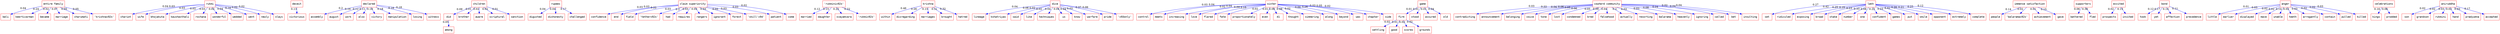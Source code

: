 strict digraph  {
	"entire family"	 [color=red,
		fontname=courier,
		shape=box];
	bali	 [color=red,
		fontname=courier,
		shape=box];
	"entire family" -> bali	 [color=blue,
		xlabel=0.04];
	keertivarman	 [color=red,
		fontname=courier,
		shape=box];
	"entire family" -> keertivarman	 [color=blue,
		xlabel=0.24];
	became	 [color=red,
		fontname=courier,
		shape=box];
	"entire family" -> became	 [color=blue,
		xlabel=0.02];
	marriage	 [color=red,
		fontname=courier,
		shape=box];
	"entire family" -> marriage	 [color=blue,
		xlabel=0.07];
	charumati	 [color=red,
		fontname=courier,
		shape=box];
	"entire family" -> charumati	 [color=blue,
		xlabel=0.05];
	"'krishna\x92s'"	 [color=red,
		fontname=courier,
		shape=box];
	"entire family" -> "'krishna\x92s'"	 [color=blue,
		xlabel=0.05];
	rukmi	 [color=red,
		fontname=courier,
		shape=box];
	chariot	 [color=red,
		fontname=courier,
		shape=box];
	rukmi -> chariot	 [color=blue,
		xlabel=0.04];
	wife	 [color=red,
		fontname=courier,
		shape=box];
	rukmi -> wife	 [color=blue,
		xlabel=0.03];
	bhojakuta	 [color=red,
		fontname=courier,
		shape=box];
	rukmi -> bhojakuta	 [color=blue,
		xlabel=0.03];
	kaushasthali	 [color=red,
		fontname=courier,
		shape=box];
	rukmi -> kaushasthali	 [color=blue,
		xlabel=0.02];
	rochana	 [color=red,
		fontname=courier,
		shape=box];
	rukmi -> rochana	 [color=blue,
		xlabel=0.03];
	wonderful	 [color=red,
		fontname=courier,
		shape=box];
	rukmi -> wonderful	 [color=blue,
		xlabel=0.02];
	wedded	 [color=red,
		fontname=courier,
		shape=box];
	rukmi -> wedded	 [color=blue,
		xlabel=0.04];
	went	 [color=red,
		fontname=courier,
		shape=box];
	rukmi -> went	 [color=blue,
		xlabel=0.16];
	newly	 [color=red,
		fontname=courier,
		shape=box];
	rukmi -> newly	 [color=blue,
		xlabel=0.02];
	slays	 [color=red,
		fontname=courier,
		shape=box];
	rukmi -> slays	 [color=blue,
		xlabel=0.02];
	deceit	 [color=red,
		fontname=courier,
		shape=box];
	victorious	 [color=red,
		fontname=courier,
		shape=box];
	deceit -> victorious	 [color=blue,
		xlabel=0.13];
	declared	 [color=red,
		fontname=courier,
		shape=box];
	assembly	 [color=red,
		fontname=courier,
		shape=box];
	declared -> assembly	 [color=blue,
		xlabel=0.2];
	august	 [color=red,
		fontname=courier,
		shape=box];
	declared -> august	 [color=blue,
		xlabel=0.16];
	work	 [color=red,
		fontname=courier,
		shape=box];
	declared -> work	 [color=blue,
		xlabel=0.12];
	also	 [color=red,
		fontname=courier,
		shape=box];
	declared -> also	 [color=blue,
		xlabel=0.11];
	victory	 [color=red,
		fontname=courier,
		shape=box];
	declared -> victory	 [color=blue,
		xlabel=0.18];
	manipulation	 [color=red,
		fontname=courier,
		shape=box];
	declared -> manipulation	 [color=blue,
		xlabel=0.18];
	losing	 [color=red,
		fontname=courier,
		shape=box];
	declared -> losing	 [color=blue,
		xlabel=0.16];
	witness	 [color=red,
		fontname=courier,
		shape=box];
	declared -> witness	 [color=blue,
		xlabel=0.18];
	children	 [color=red,
		fontname=courier,
		shape=box];
	did	 [color=red,
		fontname=courier,
		shape=box];
	children -> did	 [color=blue,
		xlabel=0.09];
	brother	 [color=red,
		fontname=courier,
		shape=box];
	children -> brother	 [color=blue,
		xlabel=0.01];
	aware	 [color=red,
		fontname=courier,
		shape=box];
	children -> aware	 [color=blue,
		xlabel=0.02];
	scriptural	 [color=red,
		fontname=courier,
		shape=box];
	children -> scriptural	 [color=blue,
		xlabel=0.02];
	sanction	 [color=red,
		fontname=courier,
		shape=box];
	children -> sanction	 [color=blue,
		xlabel=0.01];
	among	 [color=red,
		fontname=courier,
		shape=box];
	did -> among	 [color=blue,
		xlabel=0.05];
	rupees	 [color=red,
		fontname=courier,
		shape=box];
	digusted	 [color=red,
		fontname=courier,
		shape=box];
	rupees -> digusted	 [color=blue,
		xlabel=0.04];
	dishonesty	 [color=red,
		fontname=courier,
		shape=box];
	rupees -> dishonesty	 [color=blue,
		xlabel=0.04];
	challenged	 [color=red,
		fontname=courier,
		shape=box];
	rupees -> challenged	 [color=blue,
		xlabel=0.17];
	"claim superiority"	 [color=red,
		fontname=courier,
		shape=box];
	confidence	 [color=red,
		fontname=courier,
		shape=box];
	"claim superiority" -> confidence	 [color=blue,
		xlabel=0.03];
	end	 [color=red,
		fontname=courier,
		shape=box];
	"claim superiority" -> end	 [color=blue,
		xlabel=0.03];
	field	 [color=red,
		fontname=courier,
		shape=box];
	"claim superiority" -> field	 [color=blue,
		xlabel=0.22];
	"'tether\x92s'"	 [color=red,
		fontname=courier,
		shape=box];
	"claim superiority" -> "'tether\x92s'"	 [color=blue,
		xlabel=0.03];
	had	 [color=red,
		fontname=courier,
		shape=box];
	"claim superiority" -> had	 [color=blue,
		xlabel=0.2];
	requires	 [color=red,
		fontname=courier,
		shape=box];
	"claim superiority" -> requires	 [color=blue,
		xlabel=0.03];
	rangers	 [color=red,
		fontname=courier,
		shape=box];
	"claim superiority" -> rangers	 [color=blue,
		xlabel=0.03];
	ignorant	 [color=red,
		fontname=courier,
		shape=box];
	"claim superiority" -> ignorant	 [color=blue,
		xlabel=0.03];
	forest	 [color=red,
		fontname=courier,
		shape=box];
	"claim superiority" -> forest	 [color=blue,
		xlabel=0.05];
	"'skill'\x94'"	 [color=red,
		fontname=courier,
		shape=box];
	"claim superiority" -> "'skill'\x94'"	 [color=blue,
		xlabel=0.03];
	patient	 [color=red,
		fontname=courier,
		shape=box];
	"claim superiority" -> patient	 [color=blue,
		xlabel=0.03];
	come	 [color=red,
		fontname=courier,
		shape=box];
	"claim superiority" -> come	 [color=blue,
		xlabel=0.02];
	"'rukmini\x92s'"	 [color=red,
		fontname=courier,
		shape=box];
	married	 [color=red,
		fontname=courier,
		shape=box];
	"'rukmini\x92s'" -> married	 [color=blue,
		xlabel=0.12];
	daughter	 [color=red,
		fontname=courier,
		shape=box];
	"'rukmini\x92s'" -> daughter	 [color=blue,
		xlabel=0.15];
	svayamvara	 [color=red,
		fontname=courier,
		shape=box];
	"'rukmini\x92s'" -> svayamvara	 [color=blue,
		xlabel=0.22];
	"'rukmi\x92s'"	 [color=red,
		fontname=courier,
		shape=box];
	"'rukmini\x92s'" -> "'rukmi\x92s'"	 [color=blue,
		xlabel=0.22];
	krishna	 [color=red,
		fontname=courier,
		shape=box];
	within	 [color=red,
		fontname=courier,
		shape=box];
	krishna -> within	 [color=blue,
		xlabel=0.46];
	disregarding	 [color=red,
		fontname=courier,
		shape=box];
	krishna -> disregarding	 [color=blue,
		xlabel=0.26];
	marriages	 [color=red,
		fontname=courier,
		shape=box];
	krishna -> marriages	 [color=blue,
		xlabel=0.15];
	brought	 [color=red,
		fontname=courier,
		shape=box];
	krishna -> brought	 [color=blue,
		xlabel=0.31];
	hatred	 [color=red,
		fontname=courier,
		shape=box];
	krishna -> hatred	 [color=blue,
		xlabel=0.32];
	dice	 [color=red,
		fontname=courier,
		shape=box];
	lineage	 [color=red,
		fontname=courier,
		shape=box];
	dice -> lineage	 [color=blue,
		xlabel=0.04];
	kshatriyas	 [color=red,
		fontname=courier,
		shape=box];
	dice -> kshatriyas	 [color=blue,
		xlabel=0.06];
	said	 [color=red,
		fontname=courier,
		shape=box];
	dice -> said	 [color=blue,
		xlabel=0.02];
	like	 [color=red,
		fontname=courier,
		shape=box];
	dice -> like	 [color=blue,
		xlabel=0.02];
	techniques	 [color=red,
		fontname=courier,
		shape=box];
	dice -> techniques	 [color=blue,
		xlabel=0.04];
	us	 [color=red,
		fontname=courier,
		shape=box];
	dice -> us	 [color=blue,
		xlabel=0.04];
	know	 [color=red,
		fontname=courier,
		shape=box];
	dice -> know	 [color=blue,
		xlabel=0.04];
	warfare	 [color=red,
		fontname=courier,
		shape=box];
	dice -> warfare	 [color=blue,
		xlabel=0.03];
	pride	 [color=red,
		fontname=courier,
		shape=box];
	dice -> pride	 [color=blue,
		xlabel=0.37];
	"'\x93only'"	 [color=red,
		fontname=courier,
		shape=box];
	dice -> "'\x93only'"	 [color=blue,
		xlabel=0.06];
	sister	 [color=red,
		fontname=courier,
		shape=box];
	control	 [color=red,
		fontname=courier,
		shape=box];
	sister -> control	 [color=blue,
		xlabel=0.03];
	meets	 [color=red,
		fontname=courier,
		shape=box];
	sister -> meets	 [color=blue,
		xlabel=0.04];
	increasing	 [color=red,
		fontname=courier,
		shape=box];
	sister -> increasing	 [color=blue,
		xlabel=0.02];
	love	 [color=red,
		fontname=courier,
		shape=box];
	sister -> love	 [color=blue,
		xlabel=0.04];
	flared	 [color=red,
		fontname=courier,
		shape=box];
	sister -> flared	 [color=blue,
		xlabel=0.04];
	fate	 [color=red,
		fontname=courier,
		shape=box];
	sister -> fate	 [color=blue,
		xlabel=0.15];
	proportionately	 [color=red,
		fontname=courier,
		shape=box];
	sister -> proportionately	 [color=blue,
		xlabel=0.02];
	even	 [color=red,
		fontname=courier,
		shape=box];
	sister -> even	 [color=blue,
		xlabel=0.01];
	41	 [color=red,
		fontname=courier,
		shape=box];
	sister -> 41	 [color=blue,
		xlabel=0.06];
	thought	 [color=red,
		fontname=courier,
		shape=box];
	sister -> thought	 [color=blue,
		xlabel=0.08];
	simmering	 [color=red,
		fontname=courier,
		shape=box];
	sister -> simmering	 [color=blue,
		xlabel=0.02];
	along	 [color=red,
		fontname=courier,
		shape=box];
	sister -> along	 [color=blue,
		xlabel=0.06];
	beyond	 [color=red,
		fontname=courier,
		shape=box];
	sister -> beyond	 [color=blue,
		xlabel=0.06];
	was	 [color=red,
		fontname=courier,
		shape=box];
	sister -> was	 [color=blue,
		xlabel=0.03];
	chapter	 [color=red,
		fontname=courier,
		shape=box];
	sister -> chapter	 [color=blue,
		xlabel=0.05];
	side	 [color=red,
		fontname=courier,
		shape=box];
	sister -> side	 [color=blue,
		xlabel=0.02];
	game	 [color=red,
		fontname=courier,
		shape=box];
	firm	 [color=red,
		fontname=courier,
		shape=box];
	game -> firm	 [color=blue,
		xlabel=0.01];
	stood	 [color=red,
		fontname=courier,
		shape=box];
	game -> stood	 [color=blue,
		xlabel=0.01];
	assured	 [color=red,
		fontname=courier,
		shape=box];
	game -> assured	 [color=blue,
		xlabel=0.01];
	old	 [color=red,
		fontname=courier,
		shape=box];
	game -> old	 [color=blue,
		xlabel=0.04];
	settling	 [color=red,
		fontname=courier,
		shape=box];
	firm -> settling	 [color=blue,
		xlabel=0.02];
	good	 [color=red,
		fontname=courier,
		shape=box];
	firm -> good	 [color=blue,
		xlabel=0.01];
	scores	 [color=red,
		fontname=courier,
		shape=box];
	firm -> scores	 [color=blue,
		xlabel=0.02];
	grounds	 [color=red,
		fontname=courier,
		shape=box];
	firm -> grounds	 [color=blue,
		xlabel=0.02];
	"cowherd community"	 [color=red,
		fontname=courier,
		shape=box];
	contradicting	 [color=red,
		fontname=courier,
		shape=box];
	"cowherd community" -> contradicting	 [color=blue,
		xlabel=0.03];
	announcement	 [color=red,
		fontname=courier,
		shape=box];
	"cowherd community" -> announcement	 [color=blue,
		xlabel=0.22];
	belonging	 [color=red,
		fontname=courier,
		shape=box];
	"cowherd community" -> belonging	 [color=blue,
		xlabel=0.04];
	voice	 [color=red,
		fontname=courier,
		shape=box];
	"cowherd community" -> voice	 [color=blue,
		xlabel=0.06];
	tone	 [color=red,
		fontname=courier,
		shape=box];
	"cowherd community" -> tone	 [color=blue,
		xlabel=0.05];
	lost	 [color=red,
		fontname=courier,
		shape=box];
	"cowherd community" -> lost	 [color=blue,
		xlabel=0.06];
	condemned	 [color=red,
		fontname=courier,
		shape=box];
	"cowherd community" -> condemned	 [color=blue,
		xlabel=0.05];
	bred	 [color=red,
		fontname=courier,
		shape=box];
	"cowherd community" -> bred	 [color=blue,
		xlabel=0.09];
	falsehood	 [color=red,
		fontname=courier,
		shape=box];
	"cowherd community" -> falsehood	 [color=blue,
		xlabel=0.04];
	actually	 [color=red,
		fontname=courier,
		shape=box];
	"cowherd community" -> actually	 [color=blue,
		xlabel=0.2];
	resorting	 [color=red,
		fontname=courier,
		shape=box];
	"cowherd community" -> resorting	 [color=blue,
		xlabel=0.03];
	balarama	 [color=red,
		fontname=courier,
		shape=box];
	"cowherd community" -> balarama	 [color=blue,
		xlabel=0.03];
	heavenly	 [color=red,
		fontname=courier,
		shape=box];
	"cowherd community" -> heavenly	 [color=blue,
		xlabel=0.08];
	ignoring	 [color=red,
		fontname=courier,
		shape=box];
	"cowherd community" -> ignoring	 [color=blue,
		xlabel=0.04];
	called	 [color=red,
		fontname=courier,
		shape=box];
	"cowherd community" -> called	 [color=blue,
		xlabel=0.02];
	bet	 [color=red,
		fontname=courier,
		shape=box];
	"cowherd community" -> bet	 [color=blue,
		xlabel=0.04];
	insulting	 [color=red,
		fontname=courier,
		shape=box];
	"cowherd community" -> insulting	 [color=blue,
		xlabel=0.04];
	lakh	 [color=red,
		fontname=courier,
		shape=box];
	set	 [color=red,
		fontname=courier,
		shape=box];
	lakh -> set	 [color=blue,
		xlabel=0.27];
	ridiculed	 [color=red,
		fontname=courier,
		shape=box];
	lakh -> ridiculed	 [color=blue,
		xlabel=0.42];
	exposing	 [color=red,
		fontname=courier,
		shape=box];
	lakh -> exposing	 [color=blue,
		xlabel=0.25];
	broad	 [color=red,
		fontname=courier,
		shape=box];
	lakh -> broad	 [color=blue,
		xlabel=0.25];
	stake	 [color=red,
		fontname=courier,
		shape=box];
	lakh -> stake	 [color=blue,
		xlabel=0.23];
	number	 [color=red,
		fontname=courier,
		shape=box];
	lakh -> number	 [color=blue,
		xlabel=0.33];
	one	 [color=red,
		fontname=courier,
		shape=box];
	lakh -> one	 [color=blue,
		xlabel=0.08];
	confident	 [color=red,
		fontname=courier,
		shape=box];
	lakh -> confident	 [color=blue,
		xlabel=0.22];
	games	 [color=red,
		fontname=courier,
		shape=box];
	lakh -> games	 [color=blue,
		xlabel=0.23];
	put	 [color=red,
		fontname=courier,
		shape=box];
	lakh -> put	 [color=blue,
		xlabel=0.42];
	smile	 [color=red,
		fontname=courier,
		shape=box];
	lakh -> smile	 [color=blue,
		xlabel=0.26];
	opponent	 [color=red,
		fontname=courier,
		shape=box];
	lakh -> opponent	 [color=blue,
		xlabel=0.21];
	extremely	 [color=red,
		fontname=courier,
		shape=box];
	lakh -> extremely	 [color=blue,
		xlabel=0.25];
	complete	 [color=red,
		fontname=courier,
		shape=box];
	lakh -> complete	 [color=blue,
		xlabel=0.12];
	"immense satisfaction"	 [color=red,
		fontname=courier,
		shape=box];
	people	 [color=red,
		fontname=courier,
		shape=box];
	"immense satisfaction" -> people	 [color=blue,
		xlabel=0.14];
	"'balarama\x92s'"	 [color=red,
		fontname=courier,
		shape=box];
	"immense satisfaction" -> "'balarama\x92s'"	 [color=blue,
		xlabel=0.02];
	achievement	 [color=red,
		fontname=courier,
		shape=box];
	"immense satisfaction" -> achievement	 [color=blue,
		xlabel=0.01];
	gave	 [color=red,
		fontname=courier,
		shape=box];
	"immense satisfaction" -> gave	 [color=blue,
		xlabel=0.15];
	supporters	 [color=red,
		fontname=courier,
		shape=box];
	battered	 [color=red,
		fontname=courier,
		shape=box];
	supporters -> battered	 [color=blue,
		xlabel=0.06];
	fled	 [color=red,
		fontname=courier,
		shape=box];
	supporters -> fled	 [color=blue,
		xlabel=0.38];
	excited	 [color=red,
		fontname=courier,
		shape=box];
	prospects	 [color=red,
		fontname=courier,
		shape=box];
	excited -> prospects	 [color=blue,
		xlabel=0.02];
	invited	 [color=red,
		fontname=courier,
		shape=box];
	excited -> invited	 [color=blue,
		xlabel=0.15];
	bond	 [color=red,
		fontname=courier,
		shape=box];
	took	 [color=red,
		fontname=courier,
		shape=box];
	bond -> took	 [color=blue,
		xlabel=0.12];
	yet	 [color=red,
		fontname=courier,
		shape=box];
	bond -> yet	 [color=blue,
		xlabel=0.17];
	affection	 [color=red,
		fontname=courier,
		shape=box];
	bond -> affection	 [color=blue,
		xlabel=0.14];
	precedence	 [color=red,
		fontname=courier,
		shape=box];
	bond -> precedence	 [color=blue,
		xlabel=0.11];
	anger	 [color=red,
		fontname=courier,
		shape=box];
	little	 [color=red,
		fontname=courier,
		shape=box];
	anger -> little	 [color=blue,
		xlabel=0.01];
	earlier	 [color=red,
		fontname=courier,
		shape=box];
	anger -> earlier	 [color=blue,
		xlabel=0.03];
	displayed	 [color=red,
		fontname=courier,
		shape=box];
	anger -> displayed	 [color=blue,
		xlabel=0.02];
	mace	 [color=red,
		fontname=courier,
		shape=box];
	anger -> mace	 [color=blue,
		xlabel=0.02];
	unable	 [color=red,
		fontname=courier,
		shape=box];
	anger -> unable	 [color=blue,
		xlabel=0.14];
	teeth	 [color=red,
		fontname=courier,
		shape=box];
	anger -> teeth	 [color=blue,
		xlabel=0.02];
	arrogantly	 [color=red,
		fontname=courier,
		shape=box];
	anger -> arrogantly	 [color=blue,
		xlabel=0.03];
	contain	 [color=red,
		fontname=courier,
		shape=box];
	anger -> contain	 [color=blue,
		xlabel=0.02];
	pulled	 [color=red,
		fontname=courier,
		shape=box];
	anger -> pulled	 [color=blue,
		xlabel=0.02];
	killed	 [color=red,
		fontname=courier,
		shape=box];
	anger -> killed	 [color=blue,
		xlabel=0.03];
	celebrations	 [color=red,
		fontname=courier,
		shape=box];
	kings	 [color=red,
		fontname=courier,
		shape=box];
	celebrations -> kings	 [color=blue,
		xlabel=0.16];
	prodded	 [color=red,
		fontname=courier,
		shape=box];
	celebrations -> prodded	 [color=blue,
		xlabel=0.06];
	aniruddha	 [color=red,
		fontname=courier,
		shape=box];
	son	 [color=red,
		fontname=courier,
		shape=box];
	aniruddha -> son	 [color=blue,
		xlabel=0.02];
	grandson	 [color=red,
		fontname=courier,
		shape=box];
	aniruddha -> grandson	 [color=blue,
		xlabel=0.02];
	rukmini	 [color=red,
		fontname=courier,
		shape=box];
	aniruddha -> rukmini	 [color=blue,
		xlabel=0.03];
	hand	 [color=red,
		fontname=courier,
		shape=box];
	aniruddha -> hand	 [color=blue,
		xlabel=0.02];
	pradyumna	 [color=red,
		fontname=courier,
		shape=box];
	aniruddha -> pradyumna	 [color=blue,
		xlabel=0.03];
	accepted	 [color=red,
		fontname=courier,
		shape=box];
	aniruddha -> accepted	 [color=blue,
		xlabel=0.17];
}
